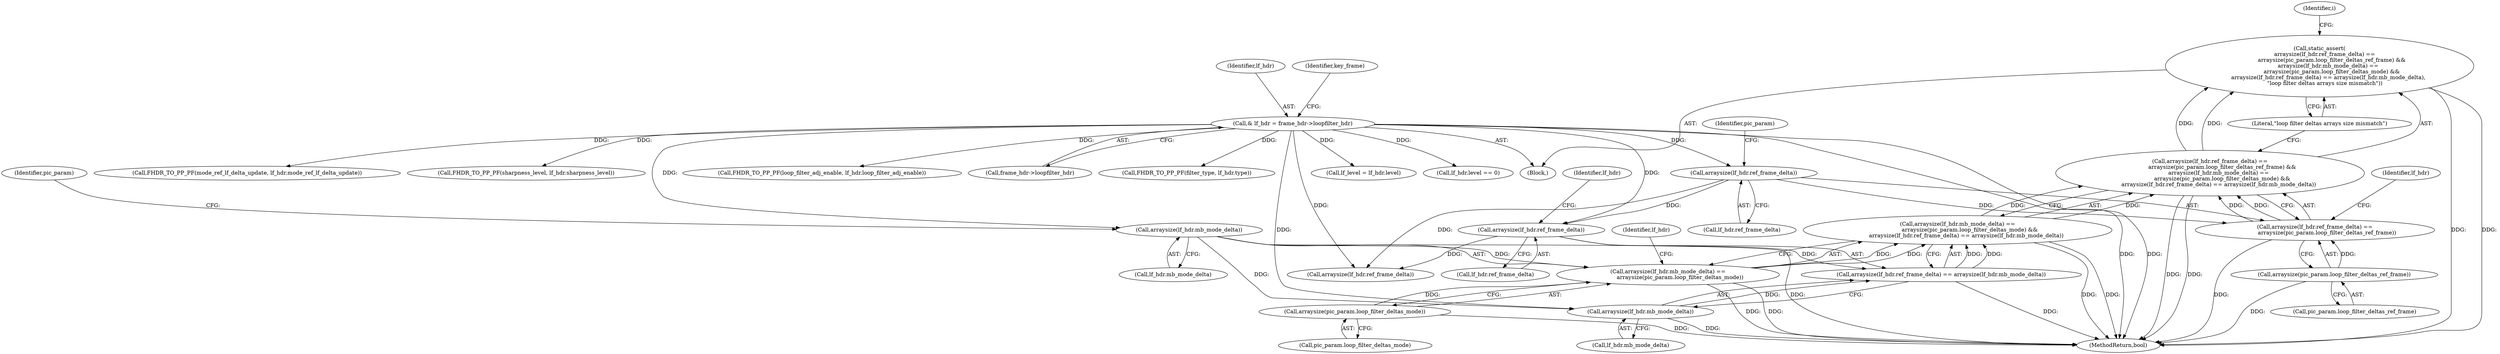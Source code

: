digraph "0_Chrome_70340ce072cee8a0bdcddb5f312d32567b2269f6_12@API" {
"1000541" [label="(Call,static_assert(\n      arraysize(lf_hdr.ref_frame_delta) ==\n              arraysize(pic_param.loop_filter_deltas_ref_frame) &&\n          arraysize(lf_hdr.mb_mode_delta) ==\n              arraysize(pic_param.loop_filter_deltas_mode) &&\n          arraysize(lf_hdr.ref_frame_delta) == arraysize(lf_hdr.mb_mode_delta),\n      \"loop filter deltas arrays size mismatch\"))"];
"1000542" [label="(Call,arraysize(lf_hdr.ref_frame_delta) ==\n              arraysize(pic_param.loop_filter_deltas_ref_frame) &&\n          arraysize(lf_hdr.mb_mode_delta) ==\n              arraysize(pic_param.loop_filter_deltas_mode) &&\n          arraysize(lf_hdr.ref_frame_delta) == arraysize(lf_hdr.mb_mode_delta))"];
"1000543" [label="(Call,arraysize(lf_hdr.ref_frame_delta) ==\n              arraysize(pic_param.loop_filter_deltas_ref_frame))"];
"1000544" [label="(Call,arraysize(lf_hdr.ref_frame_delta))"];
"1000396" [label="(Call,& lf_hdr = frame_hdr->loopfilter_hdr)"];
"1000548" [label="(Call,arraysize(pic_param.loop_filter_deltas_ref_frame))"];
"1000552" [label="(Call,arraysize(lf_hdr.mb_mode_delta) ==\n              arraysize(pic_param.loop_filter_deltas_mode) &&\n          arraysize(lf_hdr.ref_frame_delta) == arraysize(lf_hdr.mb_mode_delta))"];
"1000553" [label="(Call,arraysize(lf_hdr.mb_mode_delta) ==\n              arraysize(pic_param.loop_filter_deltas_mode))"];
"1000554" [label="(Call,arraysize(lf_hdr.mb_mode_delta))"];
"1000558" [label="(Call,arraysize(pic_param.loop_filter_deltas_mode))"];
"1000562" [label="(Call,arraysize(lf_hdr.ref_frame_delta) == arraysize(lf_hdr.mb_mode_delta))"];
"1000563" [label="(Call,arraysize(lf_hdr.ref_frame_delta))"];
"1000567" [label="(Call,arraysize(lf_hdr.mb_mode_delta))"];
"1000560" [label="(Identifier,pic_param)"];
"1000496" [label="(Call,lf_level = lf_hdr.level)"];
"1000464" [label="(Call,lf_hdr.level == 0)"];
"1000564" [label="(Call,lf_hdr.ref_frame_delta)"];
"1000541" [label="(Call,static_assert(\n      arraysize(lf_hdr.ref_frame_delta) ==\n              arraysize(pic_param.loop_filter_deltas_ref_frame) &&\n          arraysize(lf_hdr.mb_mode_delta) ==\n              arraysize(pic_param.loop_filter_deltas_mode) &&\n          arraysize(lf_hdr.ref_frame_delta) == arraysize(lf_hdr.mb_mode_delta),\n      \"loop filter deltas arrays size mismatch\"))"];
"1000575" [label="(Identifier,i)"];
"1000544" [label="(Call,arraysize(lf_hdr.ref_frame_delta))"];
"1000542" [label="(Call,arraysize(lf_hdr.ref_frame_delta) ==\n              arraysize(pic_param.loop_filter_deltas_ref_frame) &&\n          arraysize(lf_hdr.mb_mode_delta) ==\n              arraysize(pic_param.loop_filter_deltas_mode) &&\n          arraysize(lf_hdr.ref_frame_delta) == arraysize(lf_hdr.mb_mode_delta))"];
"1000568" [label="(Call,lf_hdr.mb_mode_delta)"];
"1000558" [label="(Call,arraysize(pic_param.loop_filter_deltas_mode))"];
"1000788" [label="(MethodReturn,bool)"];
"1000565" [label="(Identifier,lf_hdr)"];
"1000569" [label="(Identifier,lf_hdr)"];
"1000552" [label="(Call,arraysize(lf_hdr.mb_mode_delta) ==\n              arraysize(pic_param.loop_filter_deltas_mode) &&\n          arraysize(lf_hdr.ref_frame_delta) == arraysize(lf_hdr.mb_mode_delta))"];
"1000567" [label="(Call,arraysize(lf_hdr.mb_mode_delta))"];
"1000442" [label="(Call,FHDR_TO_PP_PF(mode_ref_lf_delta_update, lf_hdr.mode_ref_lf_delta_update))"];
"1000550" [label="(Identifier,pic_param)"];
"1000554" [label="(Call,arraysize(lf_hdr.mb_mode_delta))"];
"1000397" [label="(Identifier,lf_hdr)"];
"1000402" [label="(Identifier,key_frame)"];
"1000559" [label="(Call,pic_param.loop_filter_deltas_mode)"];
"1000571" [label="(Literal,\"loop filter deltas arrays size mismatch\")"];
"1000555" [label="(Call,lf_hdr.mb_mode_delta)"];
"1000548" [label="(Call,arraysize(pic_param.loop_filter_deltas_ref_frame))"];
"1000106" [label="(Block,)"];
"1000432" [label="(Call,FHDR_TO_PP_PF(sharpness_level, lf_hdr.sharpness_level))"];
"1000579" [label="(Call,arraysize(lf_hdr.ref_frame_delta))"];
"1000553" [label="(Call,arraysize(lf_hdr.mb_mode_delta) ==\n              arraysize(pic_param.loop_filter_deltas_mode))"];
"1000437" [label="(Call,FHDR_TO_PP_PF(loop_filter_adj_enable, lf_hdr.loop_filter_adj_enable))"];
"1000556" [label="(Identifier,lf_hdr)"];
"1000545" [label="(Call,lf_hdr.ref_frame_delta)"];
"1000543" [label="(Call,arraysize(lf_hdr.ref_frame_delta) ==\n              arraysize(pic_param.loop_filter_deltas_ref_frame))"];
"1000396" [label="(Call,& lf_hdr = frame_hdr->loopfilter_hdr)"];
"1000398" [label="(Call,frame_hdr->loopfilter_hdr)"];
"1000549" [label="(Call,pic_param.loop_filter_deltas_ref_frame)"];
"1000427" [label="(Call,FHDR_TO_PP_PF(filter_type, lf_hdr.type))"];
"1000563" [label="(Call,arraysize(lf_hdr.ref_frame_delta))"];
"1000562" [label="(Call,arraysize(lf_hdr.ref_frame_delta) == arraysize(lf_hdr.mb_mode_delta))"];
"1000541" -> "1000106"  [label="AST: "];
"1000541" -> "1000571"  [label="CFG: "];
"1000542" -> "1000541"  [label="AST: "];
"1000571" -> "1000541"  [label="AST: "];
"1000575" -> "1000541"  [label="CFG: "];
"1000541" -> "1000788"  [label="DDG: "];
"1000541" -> "1000788"  [label="DDG: "];
"1000542" -> "1000541"  [label="DDG: "];
"1000542" -> "1000541"  [label="DDG: "];
"1000542" -> "1000543"  [label="CFG: "];
"1000542" -> "1000552"  [label="CFG: "];
"1000543" -> "1000542"  [label="AST: "];
"1000552" -> "1000542"  [label="AST: "];
"1000571" -> "1000542"  [label="CFG: "];
"1000542" -> "1000788"  [label="DDG: "];
"1000542" -> "1000788"  [label="DDG: "];
"1000543" -> "1000542"  [label="DDG: "];
"1000543" -> "1000542"  [label="DDG: "];
"1000552" -> "1000542"  [label="DDG: "];
"1000552" -> "1000542"  [label="DDG: "];
"1000543" -> "1000548"  [label="CFG: "];
"1000544" -> "1000543"  [label="AST: "];
"1000548" -> "1000543"  [label="AST: "];
"1000556" -> "1000543"  [label="CFG: "];
"1000543" -> "1000788"  [label="DDG: "];
"1000544" -> "1000543"  [label="DDG: "];
"1000548" -> "1000543"  [label="DDG: "];
"1000544" -> "1000545"  [label="CFG: "];
"1000545" -> "1000544"  [label="AST: "];
"1000550" -> "1000544"  [label="CFG: "];
"1000396" -> "1000544"  [label="DDG: "];
"1000544" -> "1000563"  [label="DDG: "];
"1000544" -> "1000579"  [label="DDG: "];
"1000396" -> "1000106"  [label="AST: "];
"1000396" -> "1000398"  [label="CFG: "];
"1000397" -> "1000396"  [label="AST: "];
"1000398" -> "1000396"  [label="AST: "];
"1000402" -> "1000396"  [label="CFG: "];
"1000396" -> "1000788"  [label="DDG: "];
"1000396" -> "1000788"  [label="DDG: "];
"1000396" -> "1000427"  [label="DDG: "];
"1000396" -> "1000432"  [label="DDG: "];
"1000396" -> "1000437"  [label="DDG: "];
"1000396" -> "1000442"  [label="DDG: "];
"1000396" -> "1000464"  [label="DDG: "];
"1000396" -> "1000496"  [label="DDG: "];
"1000396" -> "1000554"  [label="DDG: "];
"1000396" -> "1000563"  [label="DDG: "];
"1000396" -> "1000567"  [label="DDG: "];
"1000396" -> "1000579"  [label="DDG: "];
"1000548" -> "1000549"  [label="CFG: "];
"1000549" -> "1000548"  [label="AST: "];
"1000548" -> "1000788"  [label="DDG: "];
"1000552" -> "1000553"  [label="CFG: "];
"1000552" -> "1000562"  [label="CFG: "];
"1000553" -> "1000552"  [label="AST: "];
"1000562" -> "1000552"  [label="AST: "];
"1000552" -> "1000788"  [label="DDG: "];
"1000552" -> "1000788"  [label="DDG: "];
"1000553" -> "1000552"  [label="DDG: "];
"1000553" -> "1000552"  [label="DDG: "];
"1000562" -> "1000552"  [label="DDG: "];
"1000562" -> "1000552"  [label="DDG: "];
"1000553" -> "1000558"  [label="CFG: "];
"1000554" -> "1000553"  [label="AST: "];
"1000558" -> "1000553"  [label="AST: "];
"1000565" -> "1000553"  [label="CFG: "];
"1000553" -> "1000788"  [label="DDG: "];
"1000553" -> "1000788"  [label="DDG: "];
"1000554" -> "1000553"  [label="DDG: "];
"1000558" -> "1000553"  [label="DDG: "];
"1000554" -> "1000555"  [label="CFG: "];
"1000555" -> "1000554"  [label="AST: "];
"1000560" -> "1000554"  [label="CFG: "];
"1000554" -> "1000788"  [label="DDG: "];
"1000554" -> "1000567"  [label="DDG: "];
"1000558" -> "1000559"  [label="CFG: "];
"1000559" -> "1000558"  [label="AST: "];
"1000558" -> "1000788"  [label="DDG: "];
"1000562" -> "1000567"  [label="CFG: "];
"1000563" -> "1000562"  [label="AST: "];
"1000567" -> "1000562"  [label="AST: "];
"1000562" -> "1000788"  [label="DDG: "];
"1000563" -> "1000562"  [label="DDG: "];
"1000567" -> "1000562"  [label="DDG: "];
"1000563" -> "1000564"  [label="CFG: "];
"1000564" -> "1000563"  [label="AST: "];
"1000569" -> "1000563"  [label="CFG: "];
"1000563" -> "1000579"  [label="DDG: "];
"1000567" -> "1000568"  [label="CFG: "];
"1000568" -> "1000567"  [label="AST: "];
"1000567" -> "1000788"  [label="DDG: "];
}
